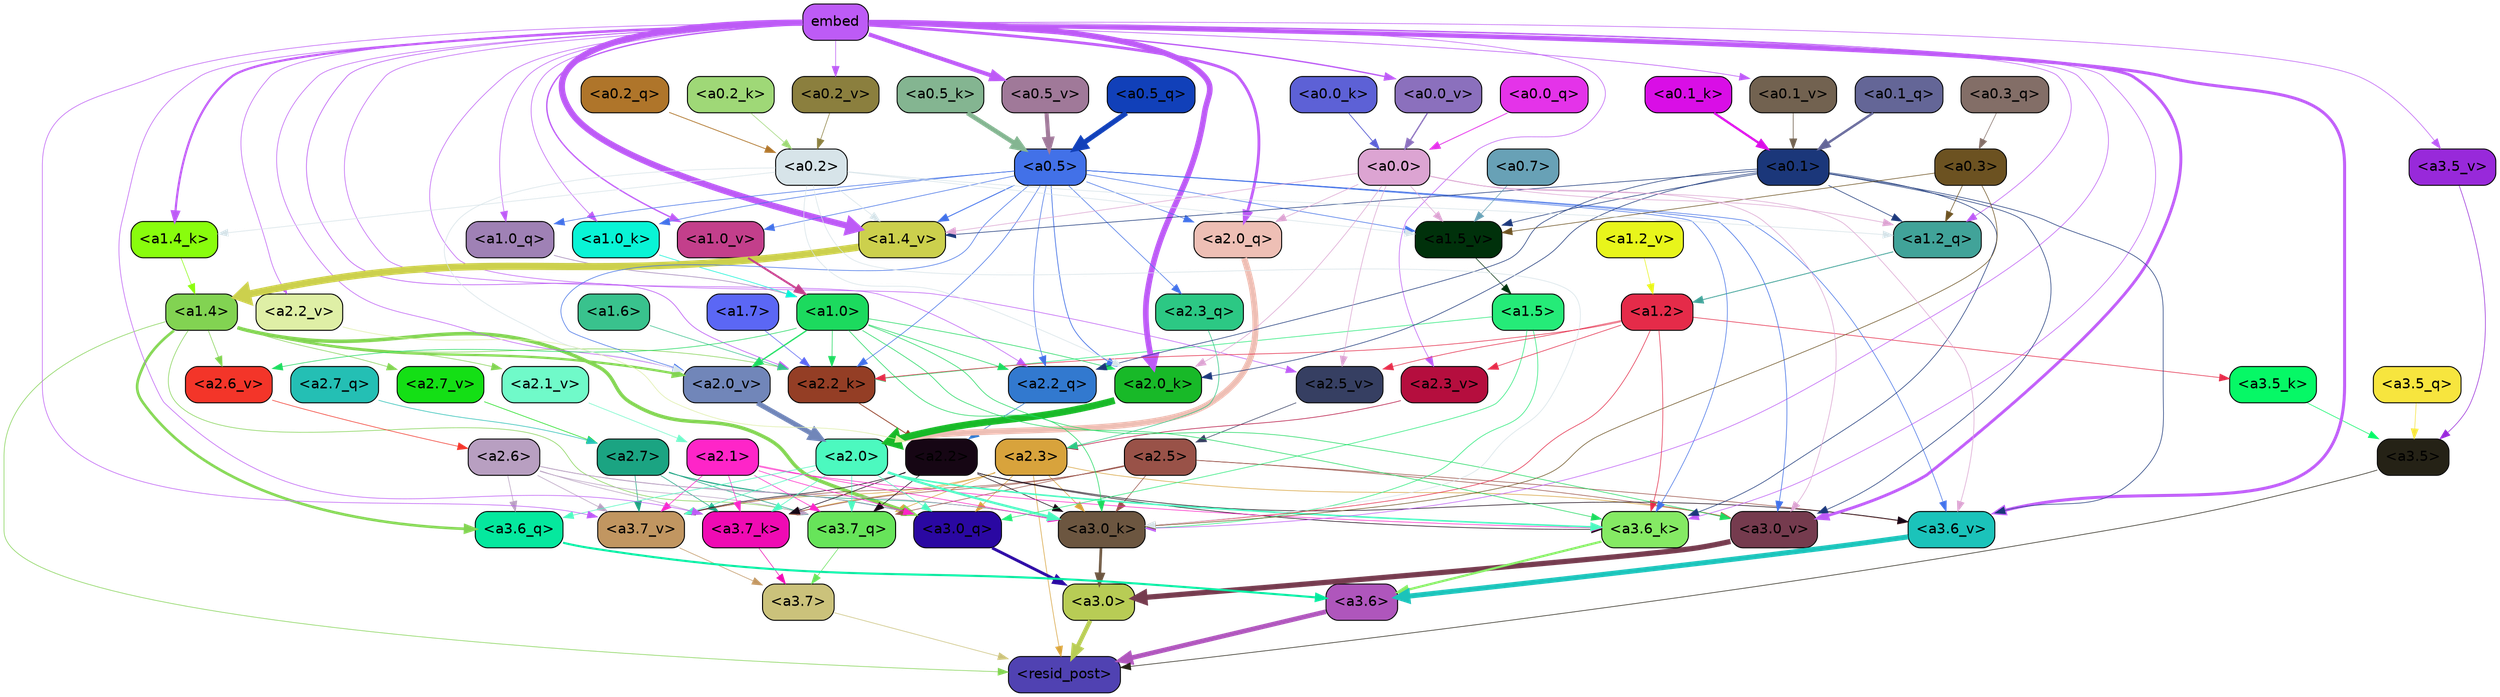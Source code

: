 strict digraph "" {
	graph [bgcolor=transparent,
		layout=dot,
		overlap=false,
		splines=true
	];
	"<a3.7>"	[color=black,
		fillcolor="#cbc27b",
		fontname=Helvetica,
		shape=box,
		style="filled, rounded"];
	"<resid_post>"	[color=black,
		fillcolor="#5042b2",
		fontname=Helvetica,
		shape=box,
		style="filled, rounded"];
	"<a3.7>" -> "<resid_post>"	[color="#cbc27b",
		penwidth=0.6];
	"<a3.6>"	[color=black,
		fillcolor="#af56bc",
		fontname=Helvetica,
		shape=box,
		style="filled, rounded"];
	"<a3.6>" -> "<resid_post>"	[color="#af56bc",
		penwidth=4.6696330308914185];
	"<a3.5>"	[color=black,
		fillcolor="#252216",
		fontname=Helvetica,
		shape=box,
		style="filled, rounded"];
	"<a3.5>" -> "<resid_post>"	[color="#252216",
		penwidth=0.6];
	"<a3.0>"	[color=black,
		fillcolor="#b8cc55",
		fontname=Helvetica,
		shape=box,
		style="filled, rounded"];
	"<a3.0>" -> "<resid_post>"	[color="#b8cc55",
		penwidth=4.282557368278503];
	"<a2.3>"	[color=black,
		fillcolor="#d8a33c",
		fontname=Helvetica,
		shape=box,
		style="filled, rounded"];
	"<a2.3>" -> "<resid_post>"	[color="#d8a33c",
		penwidth=0.6];
	"<a3.7_q>"	[color=black,
		fillcolor="#67e45a",
		fontname=Helvetica,
		shape=box,
		style="filled, rounded"];
	"<a2.3>" -> "<a3.7_q>"	[color="#d8a33c",
		penwidth=0.6];
	"<a3.0_q>"	[color=black,
		fillcolor="#2a08a2",
		fontname=Helvetica,
		shape=box,
		style="filled, rounded"];
	"<a2.3>" -> "<a3.0_q>"	[color="#d8a33c",
		penwidth=0.6];
	"<a3.7_k>"	[color=black,
		fillcolor="#ef0bb3",
		fontname=Helvetica,
		shape=box,
		style="filled, rounded"];
	"<a2.3>" -> "<a3.7_k>"	[color="#d8a33c",
		penwidth=0.6];
	"<a3.0_k>"	[color=black,
		fillcolor="#6c5640",
		fontname=Helvetica,
		shape=box,
		style="filled, rounded"];
	"<a2.3>" -> "<a3.0_k>"	[color="#d8a33c",
		penwidth=0.6];
	"<a3.7_v>"	[color=black,
		fillcolor="#c19661",
		fontname=Helvetica,
		shape=box,
		style="filled, rounded"];
	"<a2.3>" -> "<a3.7_v>"	[color="#d8a33c",
		penwidth=0.6];
	"<a3.0_v>"	[color=black,
		fillcolor="#753b4e",
		fontname=Helvetica,
		shape=box,
		style="filled, rounded"];
	"<a2.3>" -> "<a3.0_v>"	[color="#d8a33c",
		penwidth=0.6];
	"<a1.4>"	[color=black,
		fillcolor="#82d352",
		fontname=Helvetica,
		shape=box,
		style="filled, rounded"];
	"<a1.4>" -> "<resid_post>"	[color="#82d352",
		penwidth=0.6];
	"<a1.4>" -> "<a3.7_q>"	[color="#82d352",
		penwidth=0.6];
	"<a3.6_q>"	[color=black,
		fillcolor="#05e89e",
		fontname=Helvetica,
		shape=box,
		style="filled, rounded"];
	"<a1.4>" -> "<a3.6_q>"	[color="#82d352",
		penwidth=2.6073555648326874];
	"<a1.4>" -> "<a3.0_q>"	[color="#82d352",
		penwidth=3.4971605762839317];
	"<a2.2_k>"	[color=black,
		fillcolor="#943e25",
		fontname=Helvetica,
		shape=box,
		style="filled, rounded"];
	"<a1.4>" -> "<a2.2_k>"	[color="#82d352",
		penwidth=0.6];
	"<a2.7_v>"	[color=black,
		fillcolor="#14df15",
		fontname=Helvetica,
		shape=box,
		style="filled, rounded"];
	"<a1.4>" -> "<a2.7_v>"	[color="#82d352",
		penwidth=0.6];
	"<a2.6_v>"	[color=black,
		fillcolor="#f33529",
		fontname=Helvetica,
		shape=box,
		style="filled, rounded"];
	"<a1.4>" -> "<a2.6_v>"	[color="#82d352",
		penwidth=0.6];
	"<a2.1_v>"	[color=black,
		fillcolor="#70fac9",
		fontname=Helvetica,
		shape=box,
		style="filled, rounded"];
	"<a1.4>" -> "<a2.1_v>"	[color="#82d352",
		penwidth=0.6];
	"<a2.0_v>"	[color=black,
		fillcolor="#7186b9",
		fontname=Helvetica,
		shape=box,
		style="filled, rounded"];
	"<a1.4>" -> "<a2.0_v>"	[color="#82d352",
		penwidth=2.268670678138733];
	"<a3.7_q>" -> "<a3.7>"	[color="#67e45a",
		penwidth=0.6];
	"<a3.6_q>" -> "<a3.6>"	[color="#05e89e",
		penwidth=2.03758105635643];
	"<a3.5_q>"	[color=black,
		fillcolor="#f7e53e",
		fontname=Helvetica,
		shape=box,
		style="filled, rounded"];
	"<a3.5_q>" -> "<a3.5>"	[color="#f7e53e",
		penwidth=0.6];
	"<a3.0_q>" -> "<a3.0>"	[color="#2a08a2",
		penwidth=2.8638100624084473];
	"<a3.7_k>" -> "<a3.7>"	[color="#ef0bb3",
		penwidth=0.6];
	"<a3.6_k>"	[color=black,
		fillcolor="#85ea64",
		fontname=Helvetica,
		shape=box,
		style="filled, rounded"];
	"<a3.6_k>" -> "<a3.6>"	[color="#85ea64",
		penwidth=2.174198240041733];
	"<a3.5_k>"	[color=black,
		fillcolor="#06f866",
		fontname=Helvetica,
		shape=box,
		style="filled, rounded"];
	"<a3.5_k>" -> "<a3.5>"	[color="#06f866",
		penwidth=0.6];
	"<a3.0_k>" -> "<a3.0>"	[color="#6c5640",
		penwidth=2.6274144649505615];
	"<a3.7_v>" -> "<a3.7>"	[color="#c19661",
		penwidth=0.6];
	"<a3.6_v>"	[color=black,
		fillcolor="#1bc3ba",
		fontname=Helvetica,
		shape=box,
		style="filled, rounded"];
	"<a3.6_v>" -> "<a3.6>"	[color="#1bc3ba",
		penwidth=5.002329230308533];
	"<a3.5_v>"	[color=black,
		fillcolor="#9829da",
		fontname=Helvetica,
		shape=box,
		style="filled, rounded"];
	"<a3.5_v>" -> "<a3.5>"	[color="#9829da",
		penwidth=0.6];
	"<a3.0_v>" -> "<a3.0>"	[color="#753b4e",
		penwidth=5.188832879066467];
	"<a2.7>"	[color=black,
		fillcolor="#1ba482",
		fontname=Helvetica,
		shape=box,
		style="filled, rounded"];
	"<a2.7>" -> "<a3.7_q>"	[color="#1ba482",
		penwidth=0.6];
	"<a2.7>" -> "<a3.0_q>"	[color="#1ba482",
		penwidth=0.6];
	"<a2.7>" -> "<a3.7_k>"	[color="#1ba482",
		penwidth=0.6];
	"<a2.7>" -> "<a3.0_k>"	[color="#1ba482",
		penwidth=0.6];
	"<a2.7>" -> "<a3.7_v>"	[color="#1ba482",
		penwidth=0.6];
	"<a2.6>"	[color=black,
		fillcolor="#b89fc1",
		fontname=Helvetica,
		shape=box,
		style="filled, rounded"];
	"<a2.6>" -> "<a3.7_q>"	[color="#b89fc1",
		penwidth=0.6];
	"<a2.6>" -> "<a3.6_q>"	[color="#b89fc1",
		penwidth=0.6];
	"<a2.6>" -> "<a3.0_q>"	[color="#b89fc1",
		penwidth=0.6];
	"<a2.6>" -> "<a3.7_k>"	[color="#b89fc1",
		penwidth=0.6];
	"<a2.6>" -> "<a3.0_k>"	[color="#b89fc1",
		penwidth=0.6];
	"<a2.6>" -> "<a3.7_v>"	[color="#b89fc1",
		penwidth=0.6];
	"<a2.5>"	[color=black,
		fillcolor="#995248",
		fontname=Helvetica,
		shape=box,
		style="filled, rounded"];
	"<a2.5>" -> "<a3.7_q>"	[color="#995248",
		penwidth=0.6];
	"<a2.5>" -> "<a3.7_k>"	[color="#995248",
		penwidth=0.6];
	"<a2.5>" -> "<a3.0_k>"	[color="#995248",
		penwidth=0.6];
	"<a2.5>" -> "<a3.7_v>"	[color="#995248",
		penwidth=0.6];
	"<a2.5>" -> "<a3.6_v>"	[color="#995248",
		penwidth=0.6];
	"<a2.5>" -> "<a3.0_v>"	[color="#995248",
		penwidth=0.6];
	"<a2.2>"	[color=black,
		fillcolor="#160614",
		fontname=Helvetica,
		shape=box,
		style="filled, rounded"];
	"<a2.2>" -> "<a3.7_q>"	[color="#160614",
		penwidth=0.6];
	"<a2.2>" -> "<a3.7_k>"	[color="#160614",
		penwidth=0.6];
	"<a2.2>" -> "<a3.6_k>"	[color="#160614",
		penwidth=0.6];
	"<a2.2>" -> "<a3.0_k>"	[color="#160614",
		penwidth=0.6];
	"<a2.2>" -> "<a3.7_v>"	[color="#160614",
		penwidth=0.6];
	"<a2.2>" -> "<a3.6_v>"	[color="#160614",
		penwidth=0.6];
	"<a2.1>"	[color=black,
		fillcolor="#fe25c8",
		fontname=Helvetica,
		shape=box,
		style="filled, rounded"];
	"<a2.1>" -> "<a3.7_q>"	[color="#fe25c8",
		penwidth=0.6];
	"<a2.1>" -> "<a3.0_q>"	[color="#fe25c8",
		penwidth=0.6];
	"<a2.1>" -> "<a3.7_k>"	[color="#fe25c8",
		penwidth=0.6];
	"<a2.1>" -> "<a3.6_k>"	[color="#fe25c8",
		penwidth=0.6];
	"<a2.1>" -> "<a3.0_k>"	[color="#fe25c8",
		penwidth=0.6];
	"<a2.1>" -> "<a3.7_v>"	[color="#fe25c8",
		penwidth=0.6];
	"<a2.0>"	[color=black,
		fillcolor="#4cf9bf",
		fontname=Helvetica,
		shape=box,
		style="filled, rounded"];
	"<a2.0>" -> "<a3.7_q>"	[color="#4cf9bf",
		penwidth=0.6];
	"<a2.0>" -> "<a3.6_q>"	[color="#4cf9bf",
		penwidth=0.6];
	"<a2.0>" -> "<a3.0_q>"	[color="#4cf9bf",
		penwidth=0.6];
	"<a2.0>" -> "<a3.7_k>"	[color="#4cf9bf",
		penwidth=0.6];
	"<a2.0>" -> "<a3.6_k>"	[color="#4cf9bf",
		penwidth=1.5568191409111023];
	"<a2.0>" -> "<a3.0_k>"	[color="#4cf9bf",
		penwidth=2.270527422428131];
	"<a2.0>" -> "<a3.7_v>"	[color="#4cf9bf",
		penwidth=0.6];
	"<a1.5>"	[color=black,
		fillcolor="#25eb78",
		fontname=Helvetica,
		shape=box,
		style="filled, rounded"];
	"<a1.5>" -> "<a3.0_q>"	[color="#25eb78",
		penwidth=0.6];
	"<a1.5>" -> "<a3.0_k>"	[color="#25eb78",
		penwidth=0.6];
	"<a1.5>" -> "<a2.2_k>"	[color="#25eb78",
		penwidth=0.6];
	embed	[color=black,
		fillcolor="#bd5bf6",
		fontname=Helvetica,
		shape=box,
		style="filled, rounded"];
	embed -> "<a3.7_k>"	[color="#bd5bf6",
		penwidth=0.6];
	embed -> "<a3.6_k>"	[color="#bd5bf6",
		penwidth=0.6];
	embed -> "<a3.0_k>"	[color="#bd5bf6",
		penwidth=0.6];
	embed -> "<a3.7_v>"	[color="#bd5bf6",
		penwidth=0.6];
	embed -> "<a3.6_v>"	[color="#bd5bf6",
		penwidth=2.9588699340820312];
	embed -> "<a3.5_v>"	[color="#bd5bf6",
		penwidth=0.6];
	embed -> "<a3.0_v>"	[color="#bd5bf6",
		penwidth=2.8686431646347046];
	"<a2.2_q>"	[color=black,
		fillcolor="#3279cf",
		fontname=Helvetica,
		shape=box,
		style="filled, rounded"];
	embed -> "<a2.2_q>"	[color="#bd5bf6",
		penwidth=0.6];
	"<a2.0_q>"	[color=black,
		fillcolor="#eebfb5",
		fontname=Helvetica,
		shape=box,
		style="filled, rounded"];
	embed -> "<a2.0_q>"	[color="#bd5bf6",
		penwidth=2.7617180347442627];
	embed -> "<a2.2_k>"	[color="#bd5bf6",
		penwidth=0.67606520652771];
	"<a2.0_k>"	[color=black,
		fillcolor="#18b928",
		fontname=Helvetica,
		shape=box,
		style="filled, rounded"];
	embed -> "<a2.0_k>"	[color="#bd5bf6",
		penwidth=5.615107178688049];
	"<a2.5_v>"	[color=black,
		fillcolor="#363f62",
		fontname=Helvetica,
		shape=box,
		style="filled, rounded"];
	embed -> "<a2.5_v>"	[color="#bd5bf6",
		penwidth=0.6];
	"<a2.3_v>"	[color=black,
		fillcolor="#b50e3e",
		fontname=Helvetica,
		shape=box,
		style="filled, rounded"];
	embed -> "<a2.3_v>"	[color="#bd5bf6",
		penwidth=0.6];
	"<a2.2_v>"	[color=black,
		fillcolor="#dfefa6",
		fontname=Helvetica,
		shape=box,
		style="filled, rounded"];
	embed -> "<a2.2_v>"	[color="#bd5bf6",
		penwidth=0.6];
	embed -> "<a2.0_v>"	[color="#bd5bf6",
		penwidth=0.6];
	"<a1.2_q>"	[color=black,
		fillcolor="#41a399",
		fontname=Helvetica,
		shape=box,
		style="filled, rounded"];
	embed -> "<a1.2_q>"	[color="#bd5bf6",
		penwidth=0.6];
	"<a1.0_q>"	[color=black,
		fillcolor="#9f81b5",
		fontname=Helvetica,
		shape=box,
		style="filled, rounded"];
	embed -> "<a1.0_q>"	[color="#bd5bf6",
		penwidth=0.6];
	"<a1.4_k>"	[color=black,
		fillcolor="#89fd0d",
		fontname=Helvetica,
		shape=box,
		style="filled, rounded"];
	embed -> "<a1.4_k>"	[color="#bd5bf6",
		penwidth=2.1468217372894287];
	"<a1.0_k>"	[color=black,
		fillcolor="#09f4d6",
		fontname=Helvetica,
		shape=box,
		style="filled, rounded"];
	embed -> "<a1.0_k>"	[color="#bd5bf6",
		penwidth=0.6];
	"<a1.4_v>"	[color=black,
		fillcolor="#ccd04d",
		fontname=Helvetica,
		shape=box,
		style="filled, rounded"];
	embed -> "<a1.4_v>"	[color="#bd5bf6",
		penwidth=6.189999580383301];
	"<a1.0_v>"	[color=black,
		fillcolor="#c33f8b",
		fontname=Helvetica,
		shape=box,
		style="filled, rounded"];
	embed -> "<a1.0_v>"	[color="#bd5bf6",
		penwidth=1.3123979568481445];
	"<a0.5_v>"	[color=black,
		fillcolor="#a07999",
		fontname=Helvetica,
		shape=box,
		style="filled, rounded"];
	embed -> "<a0.5_v>"	[color="#bd5bf6",
		penwidth=4.06441330909729];
	"<a0.2_v>"	[color=black,
		fillcolor="#8b7f3e",
		fontname=Helvetica,
		shape=box,
		style="filled, rounded"];
	embed -> "<a0.2_v>"	[color="#bd5bf6",
		penwidth=0.6];
	"<a0.1_v>"	[color=black,
		fillcolor="#726250",
		fontname=Helvetica,
		shape=box,
		style="filled, rounded"];
	embed -> "<a0.1_v>"	[color="#bd5bf6",
		penwidth=0.6574034690856934];
	"<a0.0_v>"	[color=black,
		fillcolor="#8b70bd",
		fontname=Helvetica,
		shape=box,
		style="filled, rounded"];
	embed -> "<a0.0_v>"	[color="#bd5bf6",
		penwidth=1.3119869232177734];
	"<a1.2>"	[color=black,
		fillcolor="#e52b49",
		fontname=Helvetica,
		shape=box,
		style="filled, rounded"];
	"<a1.2>" -> "<a3.6_k>"	[color="#e52b49",
		penwidth=0.6];
	"<a1.2>" -> "<a3.5_k>"	[color="#e52b49",
		penwidth=0.6];
	"<a1.2>" -> "<a3.0_k>"	[color="#e52b49",
		penwidth=0.6];
	"<a1.2>" -> "<a2.2_k>"	[color="#e52b49",
		penwidth=0.6];
	"<a1.2>" -> "<a2.5_v>"	[color="#e52b49",
		penwidth=0.6];
	"<a1.2>" -> "<a2.3_v>"	[color="#e52b49",
		penwidth=0.6];
	"<a1.0>"	[color=black,
		fillcolor="#1cda5e",
		fontname=Helvetica,
		shape=box,
		style="filled, rounded"];
	"<a1.0>" -> "<a3.6_k>"	[color="#1cda5e",
		penwidth=0.6];
	"<a1.0>" -> "<a3.0_k>"	[color="#1cda5e",
		penwidth=0.6];
	"<a1.0>" -> "<a3.0_v>"	[color="#1cda5e",
		penwidth=0.6];
	"<a1.0>" -> "<a2.2_q>"	[color="#1cda5e",
		penwidth=0.6];
	"<a1.0>" -> "<a2.2_k>"	[color="#1cda5e",
		penwidth=0.6];
	"<a1.0>" -> "<a2.0_k>"	[color="#1cda5e",
		penwidth=0.6];
	"<a1.0>" -> "<a2.6_v>"	[color="#1cda5e",
		penwidth=0.6];
	"<a1.0>" -> "<a2.0_v>"	[color="#1cda5e",
		penwidth=1.27996826171875];
	"<a0.5>"	[color=black,
		fillcolor="#4271e8",
		fontname=Helvetica,
		shape=box,
		style="filled, rounded"];
	"<a0.5>" -> "<a3.6_k>"	[color="#4271e8",
		penwidth=0.6];
	"<a0.5>" -> "<a3.6_v>"	[color="#4271e8",
		penwidth=0.6];
	"<a0.5>" -> "<a3.0_v>"	[color="#4271e8",
		penwidth=0.6421224474906921];
	"<a2.3_q>"	[color=black,
		fillcolor="#2cc884",
		fontname=Helvetica,
		shape=box,
		style="filled, rounded"];
	"<a0.5>" -> "<a2.3_q>"	[color="#4271e8",
		penwidth=0.6];
	"<a0.5>" -> "<a2.2_q>"	[color="#4271e8",
		penwidth=0.6];
	"<a0.5>" -> "<a2.0_q>"	[color="#4271e8",
		penwidth=0.6];
	"<a0.5>" -> "<a2.2_k>"	[color="#4271e8",
		penwidth=0.6];
	"<a0.5>" -> "<a2.0_k>"	[color="#4271e8",
		penwidth=0.7151575088500977];
	"<a0.5>" -> "<a2.0_v>"	[color="#4271e8",
		penwidth=0.6];
	"<a0.5>" -> "<a1.0_q>"	[color="#4271e8",
		penwidth=0.6];
	"<a0.5>" -> "<a1.0_k>"	[color="#4271e8",
		penwidth=0.6];
	"<a1.5_v>"	[color=black,
		fillcolor="#00310b",
		fontname=Helvetica,
		shape=box,
		style="filled, rounded"];
	"<a0.5>" -> "<a1.5_v>"	[color="#4271e8",
		penwidth=0.6];
	"<a0.5>" -> "<a1.4_v>"	[color="#4271e8",
		penwidth=0.8927993774414062];
	"<a0.5>" -> "<a1.0_v>"	[color="#4271e8",
		penwidth=0.6];
	"<a0.1>"	[color=black,
		fillcolor="#1b377a",
		fontname=Helvetica,
		shape=box,
		style="filled, rounded"];
	"<a0.1>" -> "<a3.6_k>"	[color="#1b377a",
		penwidth=0.6];
	"<a0.1>" -> "<a3.6_v>"	[color="#1b377a",
		penwidth=0.6];
	"<a0.1>" -> "<a3.0_v>"	[color="#1b377a",
		penwidth=0.6];
	"<a0.1>" -> "<a2.2_q>"	[color="#1b377a",
		penwidth=0.6];
	"<a0.1>" -> "<a2.0_k>"	[color="#1b377a",
		penwidth=0.6];
	"<a0.1>" -> "<a1.2_q>"	[color="#1b377a",
		penwidth=0.6];
	"<a0.1>" -> "<a1.5_v>"	[color="#1b377a",
		penwidth=0.6];
	"<a0.1>" -> "<a1.4_v>"	[color="#1b377a",
		penwidth=0.6];
	"<a0.3>"	[color=black,
		fillcolor="#6c5221",
		fontname=Helvetica,
		shape=box,
		style="filled, rounded"];
	"<a0.3>" -> "<a3.0_k>"	[color="#6c5221",
		penwidth=0.6];
	"<a0.3>" -> "<a1.2_q>"	[color="#6c5221",
		penwidth=0.6];
	"<a0.3>" -> "<a1.5_v>"	[color="#6c5221",
		penwidth=0.6];
	"<a0.2>"	[color=black,
		fillcolor="#d7e4e9",
		fontname=Helvetica,
		shape=box,
		style="filled, rounded"];
	"<a0.2>" -> "<a3.0_k>"	[color="#d7e4e9",
		penwidth=0.6];
	"<a0.2>" -> "<a2.0_k>"	[color="#d7e4e9",
		penwidth=0.6];
	"<a0.2>" -> "<a2.0_v>"	[color="#d7e4e9",
		penwidth=0.6];
	"<a0.2>" -> "<a1.2_q>"	[color="#d7e4e9",
		penwidth=0.6];
	"<a0.2>" -> "<a1.4_k>"	[color="#d7e4e9",
		penwidth=0.6];
	"<a0.2>" -> "<a1.5_v>"	[color="#d7e4e9",
		penwidth=0.6];
	"<a0.2>" -> "<a1.4_v>"	[color="#d7e4e9",
		penwidth=0.6];
	"<a0.0>"	[color=black,
		fillcolor="#dca4d2",
		fontname=Helvetica,
		shape=box,
		style="filled, rounded"];
	"<a0.0>" -> "<a3.6_v>"	[color="#dca4d2",
		penwidth=0.6];
	"<a0.0>" -> "<a3.0_v>"	[color="#dca4d2",
		penwidth=0.6];
	"<a0.0>" -> "<a2.0_q>"	[color="#dca4d2",
		penwidth=0.6];
	"<a0.0>" -> "<a2.0_k>"	[color="#dca4d2",
		penwidth=0.6];
	"<a0.0>" -> "<a2.5_v>"	[color="#dca4d2",
		penwidth=0.6];
	"<a0.0>" -> "<a1.2_q>"	[color="#dca4d2",
		penwidth=0.6];
	"<a0.0>" -> "<a1.5_v>"	[color="#dca4d2",
		penwidth=0.6];
	"<a0.0>" -> "<a1.4_v>"	[color="#dca4d2",
		penwidth=0.6];
	"<a2.7_q>"	[color=black,
		fillcolor="#24bfb4",
		fontname=Helvetica,
		shape=box,
		style="filled, rounded"];
	"<a2.7_q>" -> "<a2.7>"	[color="#24bfb4",
		penwidth=0.6];
	"<a2.3_q>" -> "<a2.3>"	[color="#2cc884",
		penwidth=0.6];
	"<a2.2_q>" -> "<a2.2>"	[color="#3279cf",
		penwidth=0.6340763568878174];
	"<a2.0_q>" -> "<a2.0>"	[color="#eebfb5",
		penwidth=6.0160088539123535];
	"<a2.2_k>" -> "<a2.2>"	[color="#943e25",
		penwidth=0.7764816284179688];
	"<a2.0_k>" -> "<a2.0>"	[color="#18b928",
		penwidth=6.773025274276733];
	"<a2.7_v>" -> "<a2.7>"	[color="#14df15",
		penwidth=0.6];
	"<a2.6_v>" -> "<a2.6>"	[color="#f33529",
		penwidth=0.6];
	"<a2.5_v>" -> "<a2.5>"	[color="#363f62",
		penwidth=0.6];
	"<a2.3_v>" -> "<a2.3>"	[color="#b50e3e",
		penwidth=0.6];
	"<a2.2_v>" -> "<a2.2>"	[color="#dfefa6",
		penwidth=0.6];
	"<a2.1_v>" -> "<a2.1>"	[color="#70fac9",
		penwidth=0.6];
	"<a2.0_v>" -> "<a2.0>"	[color="#7186b9",
		penwidth=4.906715989112854];
	"<a1.7>"	[color=black,
		fillcolor="#5b67f5",
		fontname=Helvetica,
		shape=box,
		style="filled, rounded"];
	"<a1.7>" -> "<a2.2_k>"	[color="#5b67f5",
		penwidth=0.6];
	"<a1.6>"	[color=black,
		fillcolor="#39c28d",
		fontname=Helvetica,
		shape=box,
		style="filled, rounded"];
	"<a1.6>" -> "<a2.2_k>"	[color="#39c28d",
		penwidth=0.6];
	"<a1.2_q>" -> "<a1.2>"	[color="#41a399",
		penwidth=0.836545467376709];
	"<a1.0_q>" -> "<a1.0>"	[color="#9f81b5",
		penwidth=0.6];
	"<a1.4_k>" -> "<a1.4>"	[color="#89fd0d",
		penwidth=0.6];
	"<a1.0_k>" -> "<a1.0>"	[color="#09f4d6",
		penwidth=0.6];
	"<a1.5_v>" -> "<a1.5>"	[color="#00310b",
		penwidth=0.6];
	"<a1.4_v>" -> "<a1.4>"	[color="#ccd04d",
		penwidth=7.093163728713989];
	"<a1.2_v>"	[color=black,
		fillcolor="#e8f51b",
		fontname=Helvetica,
		shape=box,
		style="filled, rounded"];
	"<a1.2_v>" -> "<a1.2>"	[color="#e8f51b",
		penwidth=0.6];
	"<a1.0_v>" -> "<a1.0>"	[color="#c33f8b",
		penwidth=1.9666723012924194];
	"<a0.7>"	[color=black,
		fillcolor="#68a1b6",
		fontname=Helvetica,
		shape=box,
		style="filled, rounded"];
	"<a0.7>" -> "<a1.5_v>"	[color="#68a1b6",
		penwidth=0.6];
	"<a0.5_q>"	[color=black,
		fillcolor="#1140b9",
		fontname=Helvetica,
		shape=box,
		style="filled, rounded"];
	"<a0.5_q>" -> "<a0.5>"	[color="#1140b9",
		penwidth=5.0559651255607605];
	"<a0.3_q>"	[color=black,
		fillcolor="#836e67",
		fontname=Helvetica,
		shape=box,
		style="filled, rounded"];
	"<a0.3_q>" -> "<a0.3>"	[color="#836e67",
		penwidth=0.6];
	"<a0.2_q>"	[color=black,
		fillcolor="#af752a",
		fontname=Helvetica,
		shape=box,
		style="filled, rounded"];
	"<a0.2_q>" -> "<a0.2>"	[color="#af752a",
		penwidth=0.7587676048278809];
	"<a0.1_q>"	[color=black,
		fillcolor="#646697",
		fontname=Helvetica,
		shape=box,
		style="filled, rounded"];
	"<a0.1_q>" -> "<a0.1>"	[color="#646697",
		penwidth=2.3103086948394775];
	"<a0.0_q>"	[color=black,
		fillcolor="#e433e9",
		fontname=Helvetica,
		shape=box,
		style="filled, rounded"];
	"<a0.0_q>" -> "<a0.0>"	[color="#e433e9",
		penwidth=0.8285908699035645];
	"<a0.5_k>"	[color=black,
		fillcolor="#84b591",
		fontname=Helvetica,
		shape=box,
		style="filled, rounded"];
	"<a0.5_k>" -> "<a0.5>"	[color="#84b591",
		penwidth=4.577519536018372];
	"<a0.2_k>"	[color=black,
		fillcolor="#9fd877",
		fontname=Helvetica,
		shape=box,
		style="filled, rounded"];
	"<a0.2_k>" -> "<a0.2>"	[color="#9fd877",
		penwidth=0.6];
	"<a0.1_k>"	[color=black,
		fillcolor="#d90ee6",
		fontname=Helvetica,
		shape=box,
		style="filled, rounded"];
	"<a0.1_k>" -> "<a0.1>"	[color="#d90ee6",
		penwidth=2.2273199558258057];
	"<a0.0_k>"	[color=black,
		fillcolor="#5d61d6",
		fontname=Helvetica,
		shape=box,
		style="filled, rounded"];
	"<a0.0_k>" -> "<a0.0>"	[color="#5d61d6",
		penwidth=0.7703166007995605];
	"<a0.5_v>" -> "<a0.5>"	[color="#a07999",
		penwidth=4.062177300453186];
	"<a0.2_v>" -> "<a0.2>"	[color="#8b7f3e",
		penwidth=0.6];
	"<a0.1_v>" -> "<a0.1>"	[color="#726250",
		penwidth=0.654442310333252];
	"<a0.0_v>" -> "<a0.0>"	[color="#8b70bd",
		penwidth=1.307939052581787];
}
